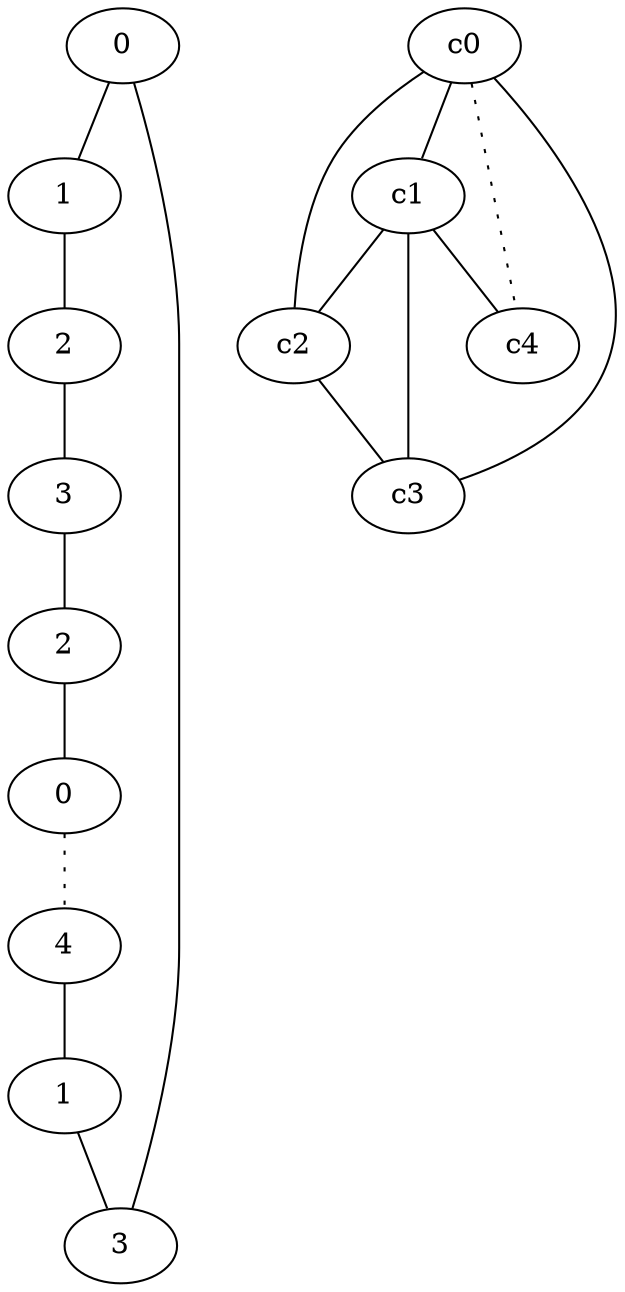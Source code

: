 graph {
a0[label=0];
a1[label=1];
a2[label=2];
a3[label=3];
a4[label=2];
a5[label=0];
a6[label=4];
a7[label=1];
a8[label=3];
a0 -- a1;
a0 -- a8;
a1 -- a2;
a2 -- a3;
a3 -- a4;
a4 -- a5;
a5 -- a6 [style=dotted];
a6 -- a7;
a7 -- a8;
c0 -- c1;
c0 -- c2;
c0 -- c3;
c0 -- c4 [style=dotted];
c1 -- c2;
c1 -- c3;
c1 -- c4;
c2 -- c3;
}
